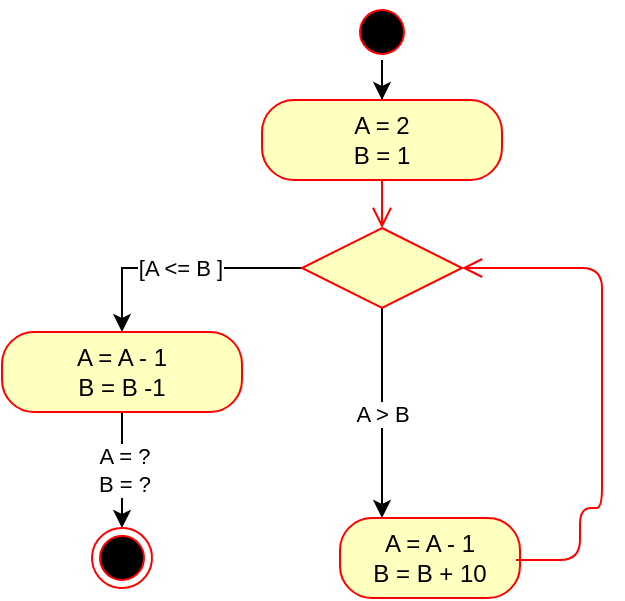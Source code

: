 <mxfile version="12.2.4" type="github" pages="1">
  <diagram id="ojVR5sZqVXIqG7PL1kj3" name="Page-1">
    <mxGraphModel dx="768" dy="418" grid="0" gridSize="10" guides="1" tooltips="1" connect="1" arrows="1" fold="1" page="1" pageScale="1" pageWidth="850" pageHeight="1100" math="0" shadow="0">
      <root>
        <mxCell id="0"/>
        <mxCell id="1" parent="0"/>
        <mxCell id="yJJOc1iiC_G2vgknsiEj-6" value="" style="edgeStyle=orthogonalEdgeStyle;rounded=0;orthogonalLoop=1;jettySize=auto;html=1;" parent="1" source="yJJOc1iiC_G2vgknsiEj-1" target="yJJOc1iiC_G2vgknsiEj-3" edge="1">
          <mxGeometry relative="1" as="geometry"/>
        </mxCell>
        <mxCell id="yJJOc1iiC_G2vgknsiEj-1" value="" style="ellipse;html=1;shape=startState;fillColor=#000000;strokeColor=#ff0000;" parent="1" vertex="1">
          <mxGeometry x="285" y="117" width="30" height="30" as="geometry"/>
        </mxCell>
        <mxCell id="yJJOc1iiC_G2vgknsiEj-3" value="&lt;div&gt;A = 2&lt;/div&gt;&lt;div&gt;B = 1&lt;br&gt;&lt;/div&gt;" style="rounded=1;whiteSpace=wrap;html=1;arcSize=40;fontColor=#000000;fillColor=#ffffc0;strokeColor=#ff0000;" parent="1" vertex="1">
          <mxGeometry x="240" y="166" width="120" height="40" as="geometry"/>
        </mxCell>
        <mxCell id="yJJOc1iiC_G2vgknsiEj-4" value="" style="edgeStyle=orthogonalEdgeStyle;html=1;verticalAlign=bottom;endArrow=open;endSize=8;strokeColor=#ff0000;exitX=0.5;exitY=1;exitDx=0;exitDy=0;" parent="1" source="yJJOc1iiC_G2vgknsiEj-3" target="yJJOc1iiC_G2vgknsiEj-7" edge="1">
          <mxGeometry relative="1" as="geometry">
            <mxPoint x="300" y="250" as="targetPoint"/>
            <Array as="points">
              <mxPoint x="300" y="240"/>
            </Array>
          </mxGeometry>
        </mxCell>
        <mxCell id="yJJOc1iiC_G2vgknsiEj-9" value="[A &amp;lt;= B ]" style="edgeStyle=orthogonalEdgeStyle;rounded=0;orthogonalLoop=1;jettySize=auto;html=1;" parent="1" source="yJJOc1iiC_G2vgknsiEj-7" target="yJJOc1iiC_G2vgknsiEj-10" edge="1">
          <mxGeometry relative="1" as="geometry">
            <mxPoint x="180" y="250" as="targetPoint"/>
          </mxGeometry>
        </mxCell>
        <mxCell id="AkWmVCAu60t53d2BmaMV-3" value="A &amp;gt; B" style="edgeStyle=orthogonalEdgeStyle;rounded=0;orthogonalLoop=1;jettySize=auto;html=1;" edge="1" parent="1" source="yJJOc1iiC_G2vgknsiEj-7" target="AkWmVCAu60t53d2BmaMV-1">
          <mxGeometry relative="1" as="geometry">
            <Array as="points">
              <mxPoint x="300" y="346"/>
              <mxPoint x="300" y="346"/>
            </Array>
          </mxGeometry>
        </mxCell>
        <mxCell id="yJJOc1iiC_G2vgknsiEj-7" value="" style="rhombus;whiteSpace=wrap;html=1;fillColor=#ffffc0;strokeColor=#ff0000;" parent="1" vertex="1">
          <mxGeometry x="260" y="230" width="80" height="40" as="geometry"/>
        </mxCell>
        <mxCell id="yJJOc1iiC_G2vgknsiEj-13" value="&lt;div&gt;A = ?&lt;/div&gt;&lt;div&gt;B = ?&lt;br&gt;&lt;/div&gt;" style="edgeStyle=orthogonalEdgeStyle;rounded=0;orthogonalLoop=1;jettySize=auto;html=1;" parent="1" source="yJJOc1iiC_G2vgknsiEj-10" edge="1">
          <mxGeometry relative="1" as="geometry">
            <mxPoint x="170" y="380" as="targetPoint"/>
          </mxGeometry>
        </mxCell>
        <mxCell id="yJJOc1iiC_G2vgknsiEj-10" value="&lt;div&gt;A = A - 1&lt;/div&gt;&lt;div&gt;B = B -1&lt;br&gt;&lt;/div&gt;" style="rounded=1;whiteSpace=wrap;html=1;arcSize=40;fontColor=#000000;fillColor=#ffffc0;strokeColor=#ff0000;" parent="1" vertex="1">
          <mxGeometry x="110" y="282" width="120" height="40" as="geometry"/>
        </mxCell>
        <mxCell id="yJJOc1iiC_G2vgknsiEj-11" value="[A" style="ellipse;html=1;shape=endState;fillColor=#000000;strokeColor=#ff0000;direction=east;rotation=5;" parent="1" vertex="1">
          <mxGeometry x="155" y="380" width="30" height="30" as="geometry"/>
        </mxCell>
        <mxCell id="AkWmVCAu60t53d2BmaMV-1" value="&lt;div&gt;A = A - 1&lt;br&gt;&lt;/div&gt;&lt;div&gt;B = B + 10&lt;br&gt;&lt;/div&gt;" style="rounded=1;whiteSpace=wrap;html=1;arcSize=40;fontColor=#000000;fillColor=#ffffc0;strokeColor=#ff0000;direction=south;" vertex="1" parent="1">
          <mxGeometry x="279" y="375" width="90" height="40" as="geometry"/>
        </mxCell>
        <mxCell id="AkWmVCAu60t53d2BmaMV-2" value="" style="edgeStyle=orthogonalEdgeStyle;html=1;verticalAlign=bottom;endArrow=open;endSize=8;strokeColor=#ff0000;entryX=1;entryY=0.5;entryDx=0;entryDy=0;" edge="1" parent="1" target="yJJOc1iiC_G2vgknsiEj-7">
          <mxGeometry relative="1" as="geometry">
            <mxPoint x="320" y="390" as="targetPoint"/>
            <mxPoint x="367" y="396" as="sourcePoint"/>
            <Array as="points">
              <mxPoint x="399" y="396"/>
              <mxPoint x="399" y="370"/>
              <mxPoint x="410" y="370"/>
              <mxPoint x="410" y="250"/>
            </Array>
          </mxGeometry>
        </mxCell>
      </root>
    </mxGraphModel>
  </diagram>
</mxfile>
